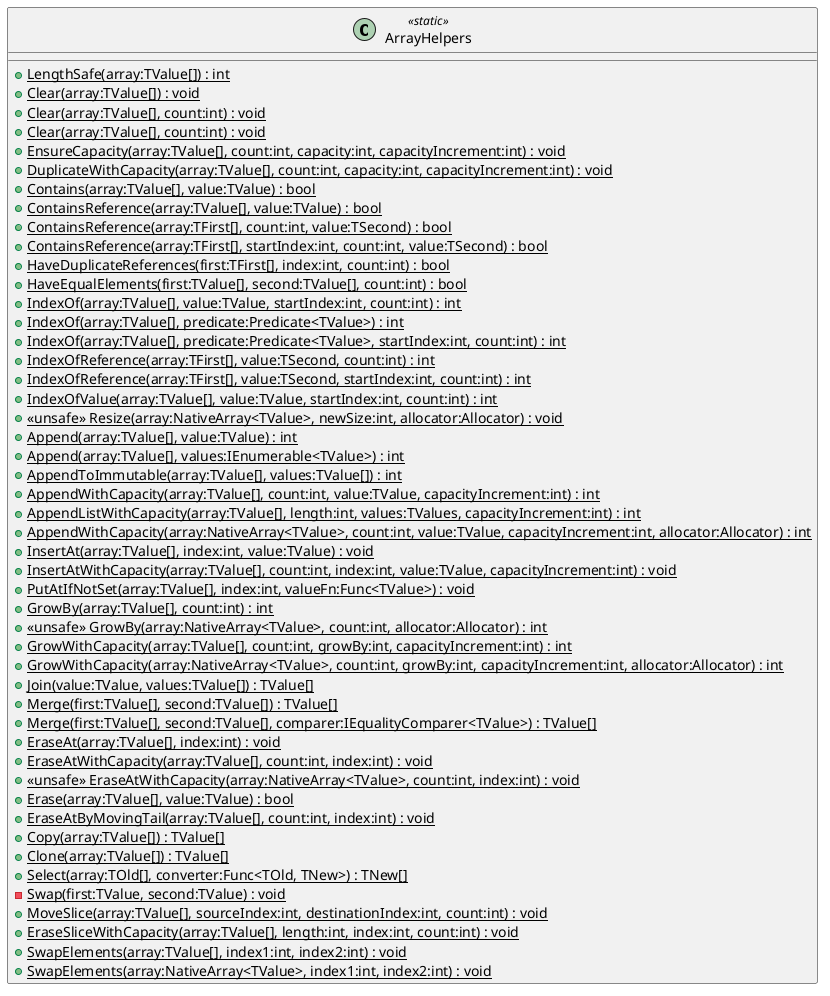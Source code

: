 @startuml
class ArrayHelpers <<static>> {
    + {static} LengthSafe(array:TValue[]) : int
    + {static} Clear(array:TValue[]) : void
    + {static} Clear(array:TValue[], count:int) : void
    + {static} Clear(array:TValue[], count:int) : void
    + {static} EnsureCapacity(array:TValue[], count:int, capacity:int, capacityIncrement:int) : void
    + {static} DuplicateWithCapacity(array:TValue[], count:int, capacity:int, capacityIncrement:int) : void
    + {static} Contains(array:TValue[], value:TValue) : bool
    + {static} ContainsReference(array:TValue[], value:TValue) : bool
    + {static} ContainsReference(array:TFirst[], count:int, value:TSecond) : bool
    + {static} ContainsReference(array:TFirst[], startIndex:int, count:int, value:TSecond) : bool
    + {static} HaveDuplicateReferences(first:TFirst[], index:int, count:int) : bool
    + {static} HaveEqualElements(first:TValue[], second:TValue[], count:int) : bool
    + {static} IndexOf(array:TValue[], value:TValue, startIndex:int, count:int) : int
    + {static} IndexOf(array:TValue[], predicate:Predicate<TValue>) : int
    + {static} IndexOf(array:TValue[], predicate:Predicate<TValue>, startIndex:int, count:int) : int
    + {static} IndexOfReference(array:TFirst[], value:TSecond, count:int) : int
    + {static} IndexOfReference(array:TFirst[], value:TSecond, startIndex:int, count:int) : int
    + {static} IndexOfValue(array:TValue[], value:TValue, startIndex:int, count:int) : int
    + {static} <<unsafe>> Resize(array:NativeArray<TValue>, newSize:int, allocator:Allocator) : void
    + {static} Append(array:TValue[], value:TValue) : int
    + {static} Append(array:TValue[], values:IEnumerable<TValue>) : int
    + {static} AppendToImmutable(array:TValue[], values:TValue[]) : int
    + {static} AppendWithCapacity(array:TValue[], count:int, value:TValue, capacityIncrement:int) : int
    + {static} AppendListWithCapacity(array:TValue[], length:int, values:TValues, capacityIncrement:int) : int
    + {static} AppendWithCapacity(array:NativeArray<TValue>, count:int, value:TValue, capacityIncrement:int, allocator:Allocator) : int
    + {static} InsertAt(array:TValue[], index:int, value:TValue) : void
    + {static} InsertAtWithCapacity(array:TValue[], count:int, index:int, value:TValue, capacityIncrement:int) : void
    + {static} PutAtIfNotSet(array:TValue[], index:int, valueFn:Func<TValue>) : void
    + {static} GrowBy(array:TValue[], count:int) : int
    + {static} <<unsafe>> GrowBy(array:NativeArray<TValue>, count:int, allocator:Allocator) : int
    + {static} GrowWithCapacity(array:TValue[], count:int, growBy:int, capacityIncrement:int) : int
    + {static} GrowWithCapacity(array:NativeArray<TValue>, count:int, growBy:int, capacityIncrement:int, allocator:Allocator) : int
    + {static} Join(value:TValue, values:TValue[]) : TValue[]
    + {static} Merge(first:TValue[], second:TValue[]) : TValue[]
    + {static} Merge(first:TValue[], second:TValue[], comparer:IEqualityComparer<TValue>) : TValue[]
    + {static} EraseAt(array:TValue[], index:int) : void
    + {static} EraseAtWithCapacity(array:TValue[], count:int, index:int) : void
    + {static} <<unsafe>> EraseAtWithCapacity(array:NativeArray<TValue>, count:int, index:int) : void
    + {static} Erase(array:TValue[], value:TValue) : bool
    + {static} EraseAtByMovingTail(array:TValue[], count:int, index:int) : void
    + {static} Copy(array:TValue[]) : TValue[]
    + {static} Clone(array:TValue[]) : TValue[]
    + {static} Select(array:TOld[], converter:Func<TOld, TNew>) : TNew[]
    - {static} Swap(first:TValue, second:TValue) : void
    + {static} MoveSlice(array:TValue[], sourceIndex:int, destinationIndex:int, count:int) : void
    + {static} EraseSliceWithCapacity(array:TValue[], length:int, index:int, count:int) : void
    + {static} SwapElements(array:TValue[], index1:int, index2:int) : void
    + {static} SwapElements(array:NativeArray<TValue>, index1:int, index2:int) : void
}
@enduml

